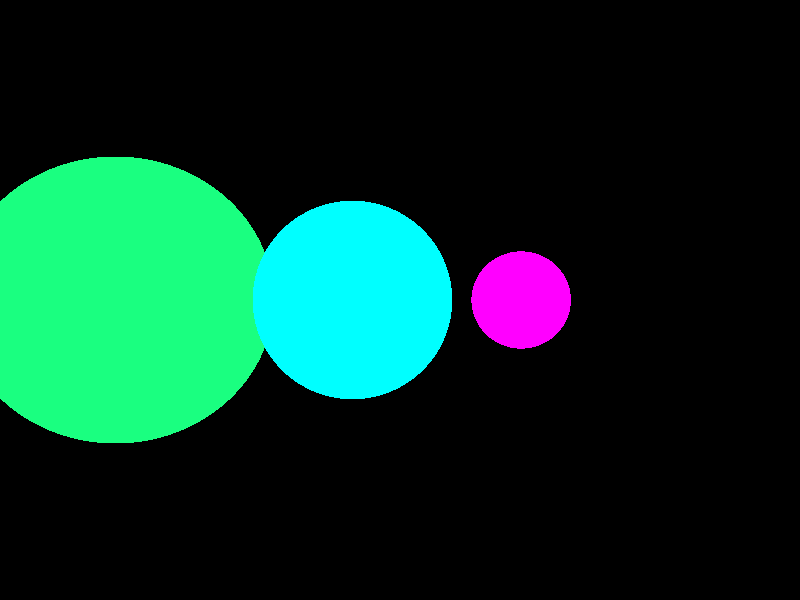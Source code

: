 camera {
    location  <7, 0,7> 
    up        <0,  1,  0>
    right     <.94, 0,  -.94>
    look_at   <0, 0, 0>
}

light_source { <-100, 100, 100> color rgb <1.5, 1.5, 1.5> }

sphere { <-3.5, 0, 0>, 1
  pigment { color rgb <1.0, 0.0, 1.0>}
  finish { ambient 0.2 diffuse 0.4 specular 0.1 roughness 0.01 }
}

sphere { <1, 0, 0>, 1.5 
  pigment { color rgb <0.0, 1.0, 1.0>}
  finish { ambient 0.2 diffuse 0.4 specular 0.1 roughness 0.01 }
}

sphere { <-2.5, 0, -4>, 2 
  pigment { color rgb <1.0, 1.0, 0.0>}
  finish { ambient 0.2 diffuse 0.4 specular 0.1 roughness 0.01 }
}

sphere { <2.8, 0, -4>, 2.5
  pigment { color rgb <0.1, 1.0, 0.5> }
}